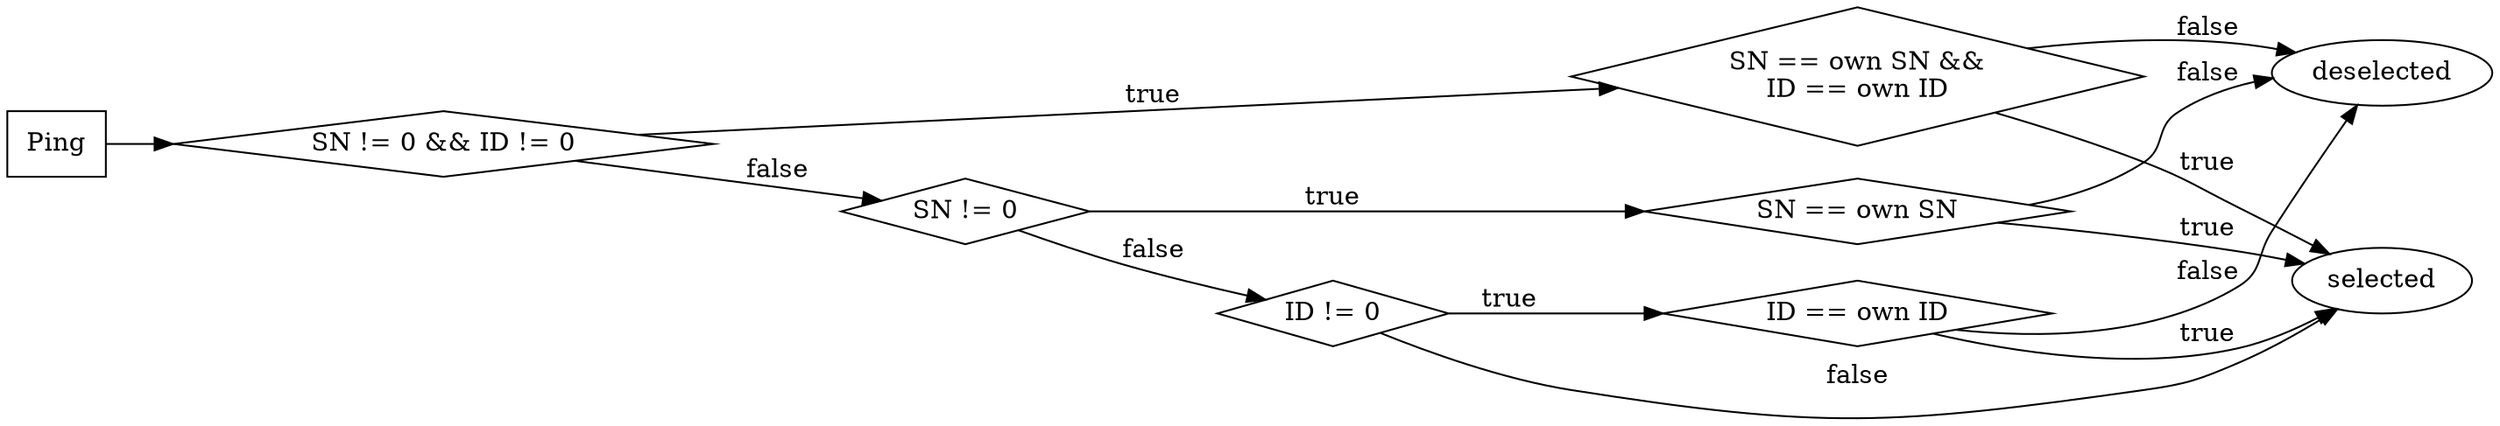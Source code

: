digraph {
  rankdir=LR;

  start[shape=rect, label="Ping"];

  serial_decoder_id[shape=diamond, label="SN != 0 && ID != 0"];
  start->serial_decoder_id;

  serial_decoder_id_equal[shape=diamond, label="SN == own SN &&\nID == own ID"];
  serial_decoder_id->serial_decoder_id_equal[label="true"];

  serial[shape=diamond, label="SN != 0"];
  serial_decoder_id->serial[label="false"];

  serial_equal[shape=diamond, label="SN == own SN"];
  serial->serial_equal[label="true"];

  decoder_id[shape=diamond, label="ID != 0"];
  serial->decoder_id[label="false"];

  decoder_id_equal[shape=diamond, label="ID == own ID"];
  decoder_id->decoder_id_equal[label="true"];

  select[label="selected"];
  serial_decoder_id_equal->select[label="true"];
  serial_equal->select[label="true"];
  decoder_id_equal->select[label="true"];
  decoder_id->select[label="false"];

  deselect[label="deselected"];
  serial_decoder_id_equal->deselect[label="false"];
  serial_equal->deselect[label="false"];
  decoder_id_equal->deselect[label="false"];
}